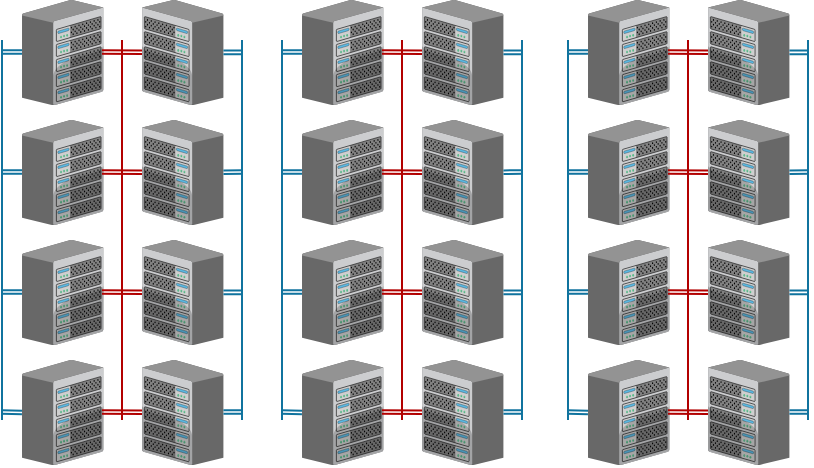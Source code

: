 <mxfile version="24.7.14">
  <diagram id="a45cf8ec-cd66-6f27-3ac3-be6e809c9e4a" name="Page-1">
    <mxGraphModel dx="637" dy="343" grid="1" gridSize="10" guides="1" tooltips="1" connect="1" arrows="1" fold="1" page="1" pageScale="1" pageWidth="827" pageHeight="1169" background="none" math="0" shadow="0">
      <root>
        <mxCell id="0" />
        <mxCell id="1" parent="0" />
        <mxCell id="yCNXlP83xQap65_kqkha-175" value="" style="verticalLabelPosition=bottom;sketch=0;aspect=fixed;html=1;verticalAlign=top;strokeColor=none;align=center;outlineConnect=0;shape=mxgraph.citrix.chassis;flipV=0;flipH=1;" vertex="1" parent="1">
          <mxGeometry x="160" y="410" width="40.71" height="52.55" as="geometry" />
        </mxCell>
        <mxCell id="yCNXlP83xQap65_kqkha-177" value="" style="endArrow=none;html=1;rounded=0;fillColor=#e51400;strokeColor=#B20000;" edge="1" parent="1">
          <mxGeometry width="50" height="50" relative="1" as="geometry">
            <mxPoint x="210" y="400" as="sourcePoint" />
            <mxPoint x="210" y="440" as="targetPoint" />
          </mxGeometry>
        </mxCell>
        <mxCell id="yCNXlP83xQap65_kqkha-183" style="rounded=0;orthogonalLoop=1;jettySize=auto;html=1;shape=link;width=-1.719;fillColor=#e51400;strokeColor=#B20000;" edge="1" parent="1" source="yCNXlP83xQap65_kqkha-178">
          <mxGeometry relative="1" as="geometry">
            <mxPoint x="200.0" y="436.015" as="targetPoint" />
            <mxPoint x="210.0" y="436.037" as="sourcePoint" />
          </mxGeometry>
        </mxCell>
        <mxCell id="yCNXlP83xQap65_kqkha-178" value="" style="verticalLabelPosition=bottom;sketch=0;aspect=fixed;html=1;verticalAlign=top;strokeColor=none;align=center;outlineConnect=0;shape=mxgraph.citrix.chassis;flipV=0;flipH=0;" vertex="1" parent="1">
          <mxGeometry x="220" y="410" width="40.71" height="52.55" as="geometry" />
        </mxCell>
        <mxCell id="yCNXlP83xQap65_kqkha-184" value="" style="verticalLabelPosition=bottom;sketch=0;aspect=fixed;html=1;verticalAlign=top;strokeColor=none;align=center;outlineConnect=0;shape=mxgraph.citrix.chassis;flipV=0;flipH=1;" vertex="1" parent="1">
          <mxGeometry x="160" y="350" width="40.71" height="52.55" as="geometry" />
        </mxCell>
        <mxCell id="yCNXlP83xQap65_kqkha-185" value="" style="endArrow=none;html=1;rounded=0;fillColor=#e51400;strokeColor=#B20000;" edge="1" parent="1">
          <mxGeometry width="50" height="50" relative="1" as="geometry">
            <mxPoint x="210" y="340" as="sourcePoint" />
            <mxPoint x="210" y="400" as="targetPoint" />
          </mxGeometry>
        </mxCell>
        <mxCell id="yCNXlP83xQap65_kqkha-186" style="rounded=0;orthogonalLoop=1;jettySize=auto;html=1;shape=link;width=-1.719;fillColor=#e51400;strokeColor=#B20000;" edge="1" parent="1" source="yCNXlP83xQap65_kqkha-187">
          <mxGeometry relative="1" as="geometry">
            <mxPoint x="200.0" y="376.015" as="targetPoint" />
            <mxPoint x="210.0" y="376.037" as="sourcePoint" />
          </mxGeometry>
        </mxCell>
        <mxCell id="yCNXlP83xQap65_kqkha-187" value="" style="verticalLabelPosition=bottom;sketch=0;aspect=fixed;html=1;verticalAlign=top;strokeColor=none;align=center;outlineConnect=0;shape=mxgraph.citrix.chassis;flipV=0;flipH=0;" vertex="1" parent="1">
          <mxGeometry x="220" y="350" width="40.71" height="52.55" as="geometry" />
        </mxCell>
        <mxCell id="yCNXlP83xQap65_kqkha-188" value="" style="verticalLabelPosition=bottom;sketch=0;aspect=fixed;html=1;verticalAlign=top;strokeColor=none;align=center;outlineConnect=0;shape=mxgraph.citrix.chassis;flipV=0;flipH=1;" vertex="1" parent="1">
          <mxGeometry x="160" y="290" width="40.71" height="52.55" as="geometry" />
        </mxCell>
        <mxCell id="yCNXlP83xQap65_kqkha-189" value="" style="endArrow=none;html=1;rounded=0;fillColor=#e51400;strokeColor=#B20000;" edge="1" parent="1">
          <mxGeometry width="50" height="50" relative="1" as="geometry">
            <mxPoint x="210" y="280" as="sourcePoint" />
            <mxPoint x="210" y="340" as="targetPoint" />
          </mxGeometry>
        </mxCell>
        <mxCell id="yCNXlP83xQap65_kqkha-190" style="rounded=0;orthogonalLoop=1;jettySize=auto;html=1;shape=link;width=-1.719;fillColor=#e51400;strokeColor=#B20000;" edge="1" parent="1" source="yCNXlP83xQap65_kqkha-191">
          <mxGeometry relative="1" as="geometry">
            <mxPoint x="200.0" y="316.015" as="targetPoint" />
            <mxPoint x="210.0" y="316.037" as="sourcePoint" />
          </mxGeometry>
        </mxCell>
        <mxCell id="yCNXlP83xQap65_kqkha-191" value="" style="verticalLabelPosition=bottom;sketch=0;aspect=fixed;html=1;verticalAlign=top;strokeColor=none;align=center;outlineConnect=0;shape=mxgraph.citrix.chassis;flipV=0;flipH=0;" vertex="1" parent="1">
          <mxGeometry x="220" y="290" width="40.71" height="52.55" as="geometry" />
        </mxCell>
        <mxCell id="yCNXlP83xQap65_kqkha-192" value="" style="verticalLabelPosition=bottom;sketch=0;aspect=fixed;html=1;verticalAlign=top;strokeColor=none;align=center;outlineConnect=0;shape=mxgraph.citrix.chassis;flipV=0;flipH=1;" vertex="1" parent="1">
          <mxGeometry x="160" y="230" width="40.71" height="52.55" as="geometry" />
        </mxCell>
        <mxCell id="yCNXlP83xQap65_kqkha-193" value="" style="endArrow=none;html=1;rounded=0;fillColor=#e51400;strokeColor=#B20000;" edge="1" parent="1">
          <mxGeometry width="50" height="50" relative="1" as="geometry">
            <mxPoint x="210" y="250" as="sourcePoint" />
            <mxPoint x="210" y="280" as="targetPoint" />
          </mxGeometry>
        </mxCell>
        <mxCell id="yCNXlP83xQap65_kqkha-194" style="rounded=0;orthogonalLoop=1;jettySize=auto;html=1;shape=link;width=-1.719;fillColor=#e51400;strokeColor=#B20000;" edge="1" parent="1" source="yCNXlP83xQap65_kqkha-195">
          <mxGeometry relative="1" as="geometry">
            <mxPoint x="200.0" y="256.015" as="targetPoint" />
            <mxPoint x="210.0" y="256.037" as="sourcePoint" />
          </mxGeometry>
        </mxCell>
        <mxCell id="yCNXlP83xQap65_kqkha-195" value="" style="verticalLabelPosition=bottom;sketch=0;aspect=fixed;html=1;verticalAlign=top;strokeColor=none;align=center;outlineConnect=0;shape=mxgraph.citrix.chassis;flipV=0;flipH=0;" vertex="1" parent="1">
          <mxGeometry x="220" y="230" width="40.71" height="52.55" as="geometry" />
        </mxCell>
        <mxCell id="yCNXlP83xQap65_kqkha-205" value="" style="endArrow=none;html=1;rounded=0;fillColor=#b1ddf0;strokeColor=#10739e;" edge="1" parent="1">
          <mxGeometry width="50" height="50" relative="1" as="geometry">
            <mxPoint x="270" y="440" as="sourcePoint" />
            <mxPoint x="270" y="250" as="targetPoint" />
          </mxGeometry>
        </mxCell>
        <mxCell id="yCNXlP83xQap65_kqkha-207" value="" style="endArrow=none;html=1;rounded=0;fillColor=#b1ddf0;strokeColor=#10739e;shape=link;width=-1.774;" edge="1" parent="1" source="yCNXlP83xQap65_kqkha-191">
          <mxGeometry width="50" height="50" relative="1" as="geometry">
            <mxPoint x="280" y="320" as="sourcePoint" />
            <mxPoint x="270" y="316" as="targetPoint" />
          </mxGeometry>
        </mxCell>
        <mxCell id="yCNXlP83xQap65_kqkha-209" value="" style="endArrow=none;html=1;rounded=0;fillColor=#b1ddf0;strokeColor=#10739e;shape=link;width=-1.774;" edge="1" parent="1">
          <mxGeometry width="50" height="50" relative="1" as="geometry">
            <mxPoint x="260.71" y="376.19" as="sourcePoint" />
            <mxPoint x="269.71" y="376.19" as="targetPoint" />
          </mxGeometry>
        </mxCell>
        <mxCell id="yCNXlP83xQap65_kqkha-210" value="" style="endArrow=none;html=1;rounded=0;fillColor=#b1ddf0;strokeColor=#10739e;shape=link;width=-1.774;" edge="1" parent="1">
          <mxGeometry width="50" height="50" relative="1" as="geometry">
            <mxPoint x="260.71" y="256.19" as="sourcePoint" />
            <mxPoint x="269.71" y="256.19" as="targetPoint" />
          </mxGeometry>
        </mxCell>
        <mxCell id="yCNXlP83xQap65_kqkha-211" value="" style="endArrow=none;html=1;rounded=0;fillColor=#b1ddf0;strokeColor=#10739e;shape=link;width=-1.774;" edge="1" parent="1">
          <mxGeometry width="50" height="50" relative="1" as="geometry">
            <mxPoint x="260.71" y="436.04" as="sourcePoint" />
            <mxPoint x="269.71" y="436.04" as="targetPoint" />
          </mxGeometry>
        </mxCell>
        <mxCell id="yCNXlP83xQap65_kqkha-212" value="" style="endArrow=none;html=1;rounded=0;fillColor=#b1ddf0;strokeColor=#10739e;shape=link;width=-1.774;" edge="1" parent="1">
          <mxGeometry width="50" height="50" relative="1" as="geometry">
            <mxPoint x="150" y="436" as="sourcePoint" />
            <mxPoint x="160" y="436.22" as="targetPoint" />
          </mxGeometry>
        </mxCell>
        <mxCell id="yCNXlP83xQap65_kqkha-213" value="" style="endArrow=none;html=1;rounded=0;fillColor=#b1ddf0;strokeColor=#10739e;shape=link;width=-1.774;" edge="1" parent="1">
          <mxGeometry width="50" height="50" relative="1" as="geometry">
            <mxPoint x="150" y="376" as="sourcePoint" />
            <mxPoint x="160" y="376.04" as="targetPoint" />
          </mxGeometry>
        </mxCell>
        <mxCell id="yCNXlP83xQap65_kqkha-214" value="" style="endArrow=none;html=1;rounded=0;fillColor=#b1ddf0;strokeColor=#10739e;shape=link;width=-1.774;" edge="1" parent="1">
          <mxGeometry width="50" height="50" relative="1" as="geometry">
            <mxPoint x="150" y="316" as="sourcePoint" />
            <mxPoint x="160" y="316.04" as="targetPoint" />
          </mxGeometry>
        </mxCell>
        <mxCell id="yCNXlP83xQap65_kqkha-215" value="" style="endArrow=none;html=1;rounded=0;fillColor=#b1ddf0;strokeColor=#10739e;shape=link;width=-1.774;" edge="1" parent="1">
          <mxGeometry width="50" height="50" relative="1" as="geometry">
            <mxPoint x="150" y="256" as="sourcePoint" />
            <mxPoint x="160" y="256.04" as="targetPoint" />
          </mxGeometry>
        </mxCell>
        <mxCell id="yCNXlP83xQap65_kqkha-216" value="" style="endArrow=none;html=1;rounded=0;fillColor=#b1ddf0;strokeColor=#10739e;" edge="1" parent="1">
          <mxGeometry width="50" height="50" relative="1" as="geometry">
            <mxPoint x="150" y="440" as="sourcePoint" />
            <mxPoint x="150" y="250" as="targetPoint" />
          </mxGeometry>
        </mxCell>
        <mxCell id="yCNXlP83xQap65_kqkha-217" value="" style="verticalLabelPosition=bottom;sketch=0;aspect=fixed;html=1;verticalAlign=top;strokeColor=none;align=center;outlineConnect=0;shape=mxgraph.citrix.chassis;flipV=0;flipH=1;" vertex="1" parent="1">
          <mxGeometry x="303" y="410" width="40.71" height="52.55" as="geometry" />
        </mxCell>
        <mxCell id="yCNXlP83xQap65_kqkha-218" value="" style="endArrow=none;html=1;rounded=0;fillColor=#e51400;strokeColor=#B20000;" edge="1" parent="1">
          <mxGeometry width="50" height="50" relative="1" as="geometry">
            <mxPoint x="353" y="400" as="sourcePoint" />
            <mxPoint x="353" y="440" as="targetPoint" />
          </mxGeometry>
        </mxCell>
        <mxCell id="yCNXlP83xQap65_kqkha-219" style="rounded=0;orthogonalLoop=1;jettySize=auto;html=1;shape=link;width=-1.719;fillColor=#e51400;strokeColor=#B20000;" edge="1" parent="1" source="yCNXlP83xQap65_kqkha-220">
          <mxGeometry relative="1" as="geometry">
            <mxPoint x="343.0" y="436.015" as="targetPoint" />
            <mxPoint x="353.0" y="436.037" as="sourcePoint" />
          </mxGeometry>
        </mxCell>
        <mxCell id="yCNXlP83xQap65_kqkha-220" value="" style="verticalLabelPosition=bottom;sketch=0;aspect=fixed;html=1;verticalAlign=top;strokeColor=none;align=center;outlineConnect=0;shape=mxgraph.citrix.chassis;flipV=0;flipH=0;" vertex="1" parent="1">
          <mxGeometry x="363" y="410" width="40.71" height="52.55" as="geometry" />
        </mxCell>
        <mxCell id="yCNXlP83xQap65_kqkha-221" value="" style="verticalLabelPosition=bottom;sketch=0;aspect=fixed;html=1;verticalAlign=top;strokeColor=none;align=center;outlineConnect=0;shape=mxgraph.citrix.chassis;flipV=0;flipH=1;" vertex="1" parent="1">
          <mxGeometry x="303" y="350" width="40.71" height="52.55" as="geometry" />
        </mxCell>
        <mxCell id="yCNXlP83xQap65_kqkha-222" value="" style="endArrow=none;html=1;rounded=0;fillColor=#e51400;strokeColor=#B20000;" edge="1" parent="1">
          <mxGeometry width="50" height="50" relative="1" as="geometry">
            <mxPoint x="353" y="340" as="sourcePoint" />
            <mxPoint x="353" y="400" as="targetPoint" />
          </mxGeometry>
        </mxCell>
        <mxCell id="yCNXlP83xQap65_kqkha-223" style="rounded=0;orthogonalLoop=1;jettySize=auto;html=1;shape=link;width=-1.719;fillColor=#e51400;strokeColor=#B20000;" edge="1" parent="1" source="yCNXlP83xQap65_kqkha-224">
          <mxGeometry relative="1" as="geometry">
            <mxPoint x="343.0" y="376.015" as="targetPoint" />
            <mxPoint x="353.0" y="376.037" as="sourcePoint" />
          </mxGeometry>
        </mxCell>
        <mxCell id="yCNXlP83xQap65_kqkha-224" value="" style="verticalLabelPosition=bottom;sketch=0;aspect=fixed;html=1;verticalAlign=top;strokeColor=none;align=center;outlineConnect=0;shape=mxgraph.citrix.chassis;flipV=0;flipH=0;" vertex="1" parent="1">
          <mxGeometry x="363" y="350" width="40.71" height="52.55" as="geometry" />
        </mxCell>
        <mxCell id="yCNXlP83xQap65_kqkha-225" value="" style="verticalLabelPosition=bottom;sketch=0;aspect=fixed;html=1;verticalAlign=top;strokeColor=none;align=center;outlineConnect=0;shape=mxgraph.citrix.chassis;flipV=0;flipH=1;" vertex="1" parent="1">
          <mxGeometry x="303" y="290" width="40.71" height="52.55" as="geometry" />
        </mxCell>
        <mxCell id="yCNXlP83xQap65_kqkha-226" value="" style="endArrow=none;html=1;rounded=0;fillColor=#e51400;strokeColor=#B20000;" edge="1" parent="1">
          <mxGeometry width="50" height="50" relative="1" as="geometry">
            <mxPoint x="353" y="280" as="sourcePoint" />
            <mxPoint x="353" y="340" as="targetPoint" />
          </mxGeometry>
        </mxCell>
        <mxCell id="yCNXlP83xQap65_kqkha-227" style="rounded=0;orthogonalLoop=1;jettySize=auto;html=1;shape=link;width=-1.719;fillColor=#e51400;strokeColor=#B20000;" edge="1" parent="1" source="yCNXlP83xQap65_kqkha-228">
          <mxGeometry relative="1" as="geometry">
            <mxPoint x="343.0" y="316.015" as="targetPoint" />
            <mxPoint x="353.0" y="316.037" as="sourcePoint" />
          </mxGeometry>
        </mxCell>
        <mxCell id="yCNXlP83xQap65_kqkha-228" value="" style="verticalLabelPosition=bottom;sketch=0;aspect=fixed;html=1;verticalAlign=top;strokeColor=none;align=center;outlineConnect=0;shape=mxgraph.citrix.chassis;flipV=0;flipH=0;" vertex="1" parent="1">
          <mxGeometry x="363" y="290" width="40.71" height="52.55" as="geometry" />
        </mxCell>
        <mxCell id="yCNXlP83xQap65_kqkha-229" value="" style="verticalLabelPosition=bottom;sketch=0;aspect=fixed;html=1;verticalAlign=top;strokeColor=none;align=center;outlineConnect=0;shape=mxgraph.citrix.chassis;flipV=0;flipH=1;" vertex="1" parent="1">
          <mxGeometry x="303" y="230" width="40.71" height="52.55" as="geometry" />
        </mxCell>
        <mxCell id="yCNXlP83xQap65_kqkha-230" value="" style="endArrow=none;html=1;rounded=0;fillColor=#e51400;strokeColor=#B20000;" edge="1" parent="1">
          <mxGeometry width="50" height="50" relative="1" as="geometry">
            <mxPoint x="353" y="250" as="sourcePoint" />
            <mxPoint x="353" y="280" as="targetPoint" />
          </mxGeometry>
        </mxCell>
        <mxCell id="yCNXlP83xQap65_kqkha-231" style="rounded=0;orthogonalLoop=1;jettySize=auto;html=1;shape=link;width=-1.719;fillColor=#e51400;strokeColor=#B20000;" edge="1" parent="1" source="yCNXlP83xQap65_kqkha-232">
          <mxGeometry relative="1" as="geometry">
            <mxPoint x="343.0" y="256.015" as="targetPoint" />
            <mxPoint x="353.0" y="256.037" as="sourcePoint" />
          </mxGeometry>
        </mxCell>
        <mxCell id="yCNXlP83xQap65_kqkha-232" value="" style="verticalLabelPosition=bottom;sketch=0;aspect=fixed;html=1;verticalAlign=top;strokeColor=none;align=center;outlineConnect=0;shape=mxgraph.citrix.chassis;flipV=0;flipH=0;" vertex="1" parent="1">
          <mxGeometry x="363" y="230" width="40.71" height="52.55" as="geometry" />
        </mxCell>
        <mxCell id="yCNXlP83xQap65_kqkha-233" value="" style="endArrow=none;html=1;rounded=0;fillColor=#b1ddf0;strokeColor=#10739e;" edge="1" parent="1">
          <mxGeometry width="50" height="50" relative="1" as="geometry">
            <mxPoint x="413" y="440" as="sourcePoint" />
            <mxPoint x="413" y="250" as="targetPoint" />
          </mxGeometry>
        </mxCell>
        <mxCell id="yCNXlP83xQap65_kqkha-234" value="" style="endArrow=none;html=1;rounded=0;fillColor=#b1ddf0;strokeColor=#10739e;shape=link;width=-1.774;" edge="1" parent="1" source="yCNXlP83xQap65_kqkha-228">
          <mxGeometry width="50" height="50" relative="1" as="geometry">
            <mxPoint x="423" y="320" as="sourcePoint" />
            <mxPoint x="413" y="316" as="targetPoint" />
          </mxGeometry>
        </mxCell>
        <mxCell id="yCNXlP83xQap65_kqkha-235" value="" style="endArrow=none;html=1;rounded=0;fillColor=#b1ddf0;strokeColor=#10739e;shape=link;width=-1.774;" edge="1" parent="1">
          <mxGeometry width="50" height="50" relative="1" as="geometry">
            <mxPoint x="403.71" y="376.19" as="sourcePoint" />
            <mxPoint x="412.71" y="376.19" as="targetPoint" />
          </mxGeometry>
        </mxCell>
        <mxCell id="yCNXlP83xQap65_kqkha-236" value="" style="endArrow=none;html=1;rounded=0;fillColor=#b1ddf0;strokeColor=#10739e;shape=link;width=-1.774;" edge="1" parent="1">
          <mxGeometry width="50" height="50" relative="1" as="geometry">
            <mxPoint x="403.71" y="256.19" as="sourcePoint" />
            <mxPoint x="412.71" y="256.19" as="targetPoint" />
          </mxGeometry>
        </mxCell>
        <mxCell id="yCNXlP83xQap65_kqkha-237" value="" style="endArrow=none;html=1;rounded=0;fillColor=#b1ddf0;strokeColor=#10739e;shape=link;width=-1.774;" edge="1" parent="1">
          <mxGeometry width="50" height="50" relative="1" as="geometry">
            <mxPoint x="403.71" y="436.04" as="sourcePoint" />
            <mxPoint x="412.71" y="436.04" as="targetPoint" />
          </mxGeometry>
        </mxCell>
        <mxCell id="yCNXlP83xQap65_kqkha-238" value="" style="endArrow=none;html=1;rounded=0;fillColor=#b1ddf0;strokeColor=#10739e;shape=link;width=-1.774;" edge="1" parent="1">
          <mxGeometry width="50" height="50" relative="1" as="geometry">
            <mxPoint x="293" y="436" as="sourcePoint" />
            <mxPoint x="303" y="436.22" as="targetPoint" />
          </mxGeometry>
        </mxCell>
        <mxCell id="yCNXlP83xQap65_kqkha-239" value="" style="endArrow=none;html=1;rounded=0;fillColor=#b1ddf0;strokeColor=#10739e;shape=link;width=-1.774;" edge="1" parent="1">
          <mxGeometry width="50" height="50" relative="1" as="geometry">
            <mxPoint x="293" y="376" as="sourcePoint" />
            <mxPoint x="303" y="376.04" as="targetPoint" />
          </mxGeometry>
        </mxCell>
        <mxCell id="yCNXlP83xQap65_kqkha-240" value="" style="endArrow=none;html=1;rounded=0;fillColor=#b1ddf0;strokeColor=#10739e;shape=link;width=-1.774;" edge="1" parent="1">
          <mxGeometry width="50" height="50" relative="1" as="geometry">
            <mxPoint x="293" y="316" as="sourcePoint" />
            <mxPoint x="303" y="316.04" as="targetPoint" />
          </mxGeometry>
        </mxCell>
        <mxCell id="yCNXlP83xQap65_kqkha-241" value="" style="endArrow=none;html=1;rounded=0;fillColor=#b1ddf0;strokeColor=#10739e;shape=link;width=-1.774;" edge="1" parent="1">
          <mxGeometry width="50" height="50" relative="1" as="geometry">
            <mxPoint x="293" y="256" as="sourcePoint" />
            <mxPoint x="303" y="256.04" as="targetPoint" />
          </mxGeometry>
        </mxCell>
        <mxCell id="yCNXlP83xQap65_kqkha-242" value="" style="endArrow=none;html=1;rounded=0;fillColor=#b1ddf0;strokeColor=#10739e;" edge="1" parent="1">
          <mxGeometry width="50" height="50" relative="1" as="geometry">
            <mxPoint x="293" y="440" as="sourcePoint" />
            <mxPoint x="293" y="250" as="targetPoint" />
          </mxGeometry>
        </mxCell>
        <mxCell id="yCNXlP83xQap65_kqkha-243" value="" style="verticalLabelPosition=bottom;sketch=0;aspect=fixed;html=1;verticalAlign=top;strokeColor=none;align=center;outlineConnect=0;shape=mxgraph.citrix.chassis;flipV=0;flipH=1;" vertex="1" parent="1">
          <mxGeometry x="20" y="410" width="40.71" height="52.55" as="geometry" />
        </mxCell>
        <mxCell id="yCNXlP83xQap65_kqkha-244" value="" style="endArrow=none;html=1;rounded=0;fillColor=#e51400;strokeColor=#B20000;" edge="1" parent="1">
          <mxGeometry width="50" height="50" relative="1" as="geometry">
            <mxPoint x="70" y="400" as="sourcePoint" />
            <mxPoint x="70" y="440" as="targetPoint" />
          </mxGeometry>
        </mxCell>
        <mxCell id="yCNXlP83xQap65_kqkha-245" style="rounded=0;orthogonalLoop=1;jettySize=auto;html=1;shape=link;width=-1.719;fillColor=#e51400;strokeColor=#B20000;" edge="1" parent="1" source="yCNXlP83xQap65_kqkha-246">
          <mxGeometry relative="1" as="geometry">
            <mxPoint x="60.0" y="436.015" as="targetPoint" />
            <mxPoint x="70.0" y="436.037" as="sourcePoint" />
          </mxGeometry>
        </mxCell>
        <mxCell id="yCNXlP83xQap65_kqkha-246" value="" style="verticalLabelPosition=bottom;sketch=0;aspect=fixed;html=1;verticalAlign=top;strokeColor=none;align=center;outlineConnect=0;shape=mxgraph.citrix.chassis;flipV=0;flipH=0;" vertex="1" parent="1">
          <mxGeometry x="80" y="410" width="40.71" height="52.55" as="geometry" />
        </mxCell>
        <mxCell id="yCNXlP83xQap65_kqkha-247" value="" style="verticalLabelPosition=bottom;sketch=0;aspect=fixed;html=1;verticalAlign=top;strokeColor=none;align=center;outlineConnect=0;shape=mxgraph.citrix.chassis;flipV=0;flipH=1;" vertex="1" parent="1">
          <mxGeometry x="20" y="350" width="40.71" height="52.55" as="geometry" />
        </mxCell>
        <mxCell id="yCNXlP83xQap65_kqkha-248" value="" style="endArrow=none;html=1;rounded=0;fillColor=#e51400;strokeColor=#B20000;" edge="1" parent="1">
          <mxGeometry width="50" height="50" relative="1" as="geometry">
            <mxPoint x="70" y="340" as="sourcePoint" />
            <mxPoint x="70" y="400" as="targetPoint" />
          </mxGeometry>
        </mxCell>
        <mxCell id="yCNXlP83xQap65_kqkha-249" style="rounded=0;orthogonalLoop=1;jettySize=auto;html=1;shape=link;width=-1.719;fillColor=#e51400;strokeColor=#B20000;" edge="1" parent="1" source="yCNXlP83xQap65_kqkha-250">
          <mxGeometry relative="1" as="geometry">
            <mxPoint x="60.0" y="376.015" as="targetPoint" />
            <mxPoint x="70.0" y="376.037" as="sourcePoint" />
          </mxGeometry>
        </mxCell>
        <mxCell id="yCNXlP83xQap65_kqkha-250" value="" style="verticalLabelPosition=bottom;sketch=0;aspect=fixed;html=1;verticalAlign=top;strokeColor=none;align=center;outlineConnect=0;shape=mxgraph.citrix.chassis;flipV=0;flipH=0;" vertex="1" parent="1">
          <mxGeometry x="80" y="350" width="40.71" height="52.55" as="geometry" />
        </mxCell>
        <mxCell id="yCNXlP83xQap65_kqkha-251" value="" style="verticalLabelPosition=bottom;sketch=0;aspect=fixed;html=1;verticalAlign=top;strokeColor=none;align=center;outlineConnect=0;shape=mxgraph.citrix.chassis;flipV=0;flipH=1;" vertex="1" parent="1">
          <mxGeometry x="20" y="290" width="40.71" height="52.55" as="geometry" />
        </mxCell>
        <mxCell id="yCNXlP83xQap65_kqkha-252" value="" style="endArrow=none;html=1;rounded=0;fillColor=#e51400;strokeColor=#B20000;" edge="1" parent="1">
          <mxGeometry width="50" height="50" relative="1" as="geometry">
            <mxPoint x="70" y="280" as="sourcePoint" />
            <mxPoint x="70" y="340" as="targetPoint" />
          </mxGeometry>
        </mxCell>
        <mxCell id="yCNXlP83xQap65_kqkha-253" style="rounded=0;orthogonalLoop=1;jettySize=auto;html=1;shape=link;width=-1.719;fillColor=#e51400;strokeColor=#B20000;" edge="1" parent="1" source="yCNXlP83xQap65_kqkha-254">
          <mxGeometry relative="1" as="geometry">
            <mxPoint x="60.0" y="316.015" as="targetPoint" />
            <mxPoint x="70.0" y="316.037" as="sourcePoint" />
          </mxGeometry>
        </mxCell>
        <mxCell id="yCNXlP83xQap65_kqkha-254" value="" style="verticalLabelPosition=bottom;sketch=0;aspect=fixed;html=1;verticalAlign=top;strokeColor=none;align=center;outlineConnect=0;shape=mxgraph.citrix.chassis;flipV=0;flipH=0;" vertex="1" parent="1">
          <mxGeometry x="80" y="290" width="40.71" height="52.55" as="geometry" />
        </mxCell>
        <mxCell id="yCNXlP83xQap65_kqkha-255" value="" style="verticalLabelPosition=bottom;sketch=0;aspect=fixed;html=1;verticalAlign=top;strokeColor=none;align=center;outlineConnect=0;shape=mxgraph.citrix.chassis;flipV=0;flipH=1;" vertex="1" parent="1">
          <mxGeometry x="20" y="230" width="40.71" height="52.55" as="geometry" />
        </mxCell>
        <mxCell id="yCNXlP83xQap65_kqkha-256" value="" style="endArrow=none;html=1;rounded=0;fillColor=#e51400;strokeColor=#B20000;" edge="1" parent="1">
          <mxGeometry width="50" height="50" relative="1" as="geometry">
            <mxPoint x="70" y="250" as="sourcePoint" />
            <mxPoint x="70" y="280" as="targetPoint" />
          </mxGeometry>
        </mxCell>
        <mxCell id="yCNXlP83xQap65_kqkha-257" style="rounded=0;orthogonalLoop=1;jettySize=auto;html=1;shape=link;width=-1.719;fillColor=#e51400;strokeColor=#B20000;" edge="1" parent="1" source="yCNXlP83xQap65_kqkha-258">
          <mxGeometry relative="1" as="geometry">
            <mxPoint x="60.0" y="256.015" as="targetPoint" />
            <mxPoint x="70.0" y="256.037" as="sourcePoint" />
          </mxGeometry>
        </mxCell>
        <mxCell id="yCNXlP83xQap65_kqkha-258" value="" style="verticalLabelPosition=bottom;sketch=0;aspect=fixed;html=1;verticalAlign=top;strokeColor=none;align=center;outlineConnect=0;shape=mxgraph.citrix.chassis;flipV=0;flipH=0;" vertex="1" parent="1">
          <mxGeometry x="80" y="230" width="40.71" height="52.55" as="geometry" />
        </mxCell>
        <mxCell id="yCNXlP83xQap65_kqkha-259" value="" style="endArrow=none;html=1;rounded=0;fillColor=#b1ddf0;strokeColor=#10739e;" edge="1" parent="1">
          <mxGeometry width="50" height="50" relative="1" as="geometry">
            <mxPoint x="130" y="440" as="sourcePoint" />
            <mxPoint x="130" y="250" as="targetPoint" />
          </mxGeometry>
        </mxCell>
        <mxCell id="yCNXlP83xQap65_kqkha-260" value="" style="endArrow=none;html=1;rounded=0;fillColor=#b1ddf0;strokeColor=#10739e;shape=link;width=-1.774;" edge="1" parent="1" source="yCNXlP83xQap65_kqkha-254">
          <mxGeometry width="50" height="50" relative="1" as="geometry">
            <mxPoint x="140" y="320" as="sourcePoint" />
            <mxPoint x="130" y="316" as="targetPoint" />
          </mxGeometry>
        </mxCell>
        <mxCell id="yCNXlP83xQap65_kqkha-261" value="" style="endArrow=none;html=1;rounded=0;fillColor=#b1ddf0;strokeColor=#10739e;shape=link;width=-1.774;" edge="1" parent="1">
          <mxGeometry width="50" height="50" relative="1" as="geometry">
            <mxPoint x="120.71" y="376.19" as="sourcePoint" />
            <mxPoint x="129.71" y="376.19" as="targetPoint" />
          </mxGeometry>
        </mxCell>
        <mxCell id="yCNXlP83xQap65_kqkha-262" value="" style="endArrow=none;html=1;rounded=0;fillColor=#b1ddf0;strokeColor=#10739e;shape=link;width=-1.774;" edge="1" parent="1">
          <mxGeometry width="50" height="50" relative="1" as="geometry">
            <mxPoint x="120.71" y="256.19" as="sourcePoint" />
            <mxPoint x="129.71" y="256.19" as="targetPoint" />
          </mxGeometry>
        </mxCell>
        <mxCell id="yCNXlP83xQap65_kqkha-263" value="" style="endArrow=none;html=1;rounded=0;fillColor=#b1ddf0;strokeColor=#10739e;shape=link;width=-1.774;" edge="1" parent="1">
          <mxGeometry width="50" height="50" relative="1" as="geometry">
            <mxPoint x="120.71" y="436.04" as="sourcePoint" />
            <mxPoint x="129.71" y="436.04" as="targetPoint" />
          </mxGeometry>
        </mxCell>
        <mxCell id="yCNXlP83xQap65_kqkha-264" value="" style="endArrow=none;html=1;rounded=0;fillColor=#b1ddf0;strokeColor=#10739e;shape=link;width=-1.774;" edge="1" parent="1">
          <mxGeometry width="50" height="50" relative="1" as="geometry">
            <mxPoint x="10" y="436" as="sourcePoint" />
            <mxPoint x="20" y="436.22" as="targetPoint" />
          </mxGeometry>
        </mxCell>
        <mxCell id="yCNXlP83xQap65_kqkha-265" value="" style="endArrow=none;html=1;rounded=0;fillColor=#b1ddf0;strokeColor=#10739e;shape=link;width=-1.774;" edge="1" parent="1">
          <mxGeometry width="50" height="50" relative="1" as="geometry">
            <mxPoint x="10" y="376" as="sourcePoint" />
            <mxPoint x="20" y="376.04" as="targetPoint" />
          </mxGeometry>
        </mxCell>
        <mxCell id="yCNXlP83xQap65_kqkha-266" value="" style="endArrow=none;html=1;rounded=0;fillColor=#b1ddf0;strokeColor=#10739e;shape=link;width=-1.774;" edge="1" parent="1">
          <mxGeometry width="50" height="50" relative="1" as="geometry">
            <mxPoint x="10" y="316" as="sourcePoint" />
            <mxPoint x="20" y="316.04" as="targetPoint" />
          </mxGeometry>
        </mxCell>
        <mxCell id="yCNXlP83xQap65_kqkha-267" value="" style="endArrow=none;html=1;rounded=0;fillColor=#b1ddf0;strokeColor=#10739e;shape=link;width=-1.774;" edge="1" parent="1">
          <mxGeometry width="50" height="50" relative="1" as="geometry">
            <mxPoint x="10" y="256" as="sourcePoint" />
            <mxPoint x="20" y="256.04" as="targetPoint" />
          </mxGeometry>
        </mxCell>
        <mxCell id="yCNXlP83xQap65_kqkha-268" value="" style="endArrow=none;html=1;rounded=0;fillColor=#b1ddf0;strokeColor=#10739e;" edge="1" parent="1">
          <mxGeometry width="50" height="50" relative="1" as="geometry">
            <mxPoint x="10" y="440" as="sourcePoint" />
            <mxPoint x="10" y="250" as="targetPoint" />
          </mxGeometry>
        </mxCell>
      </root>
    </mxGraphModel>
  </diagram>
</mxfile>
